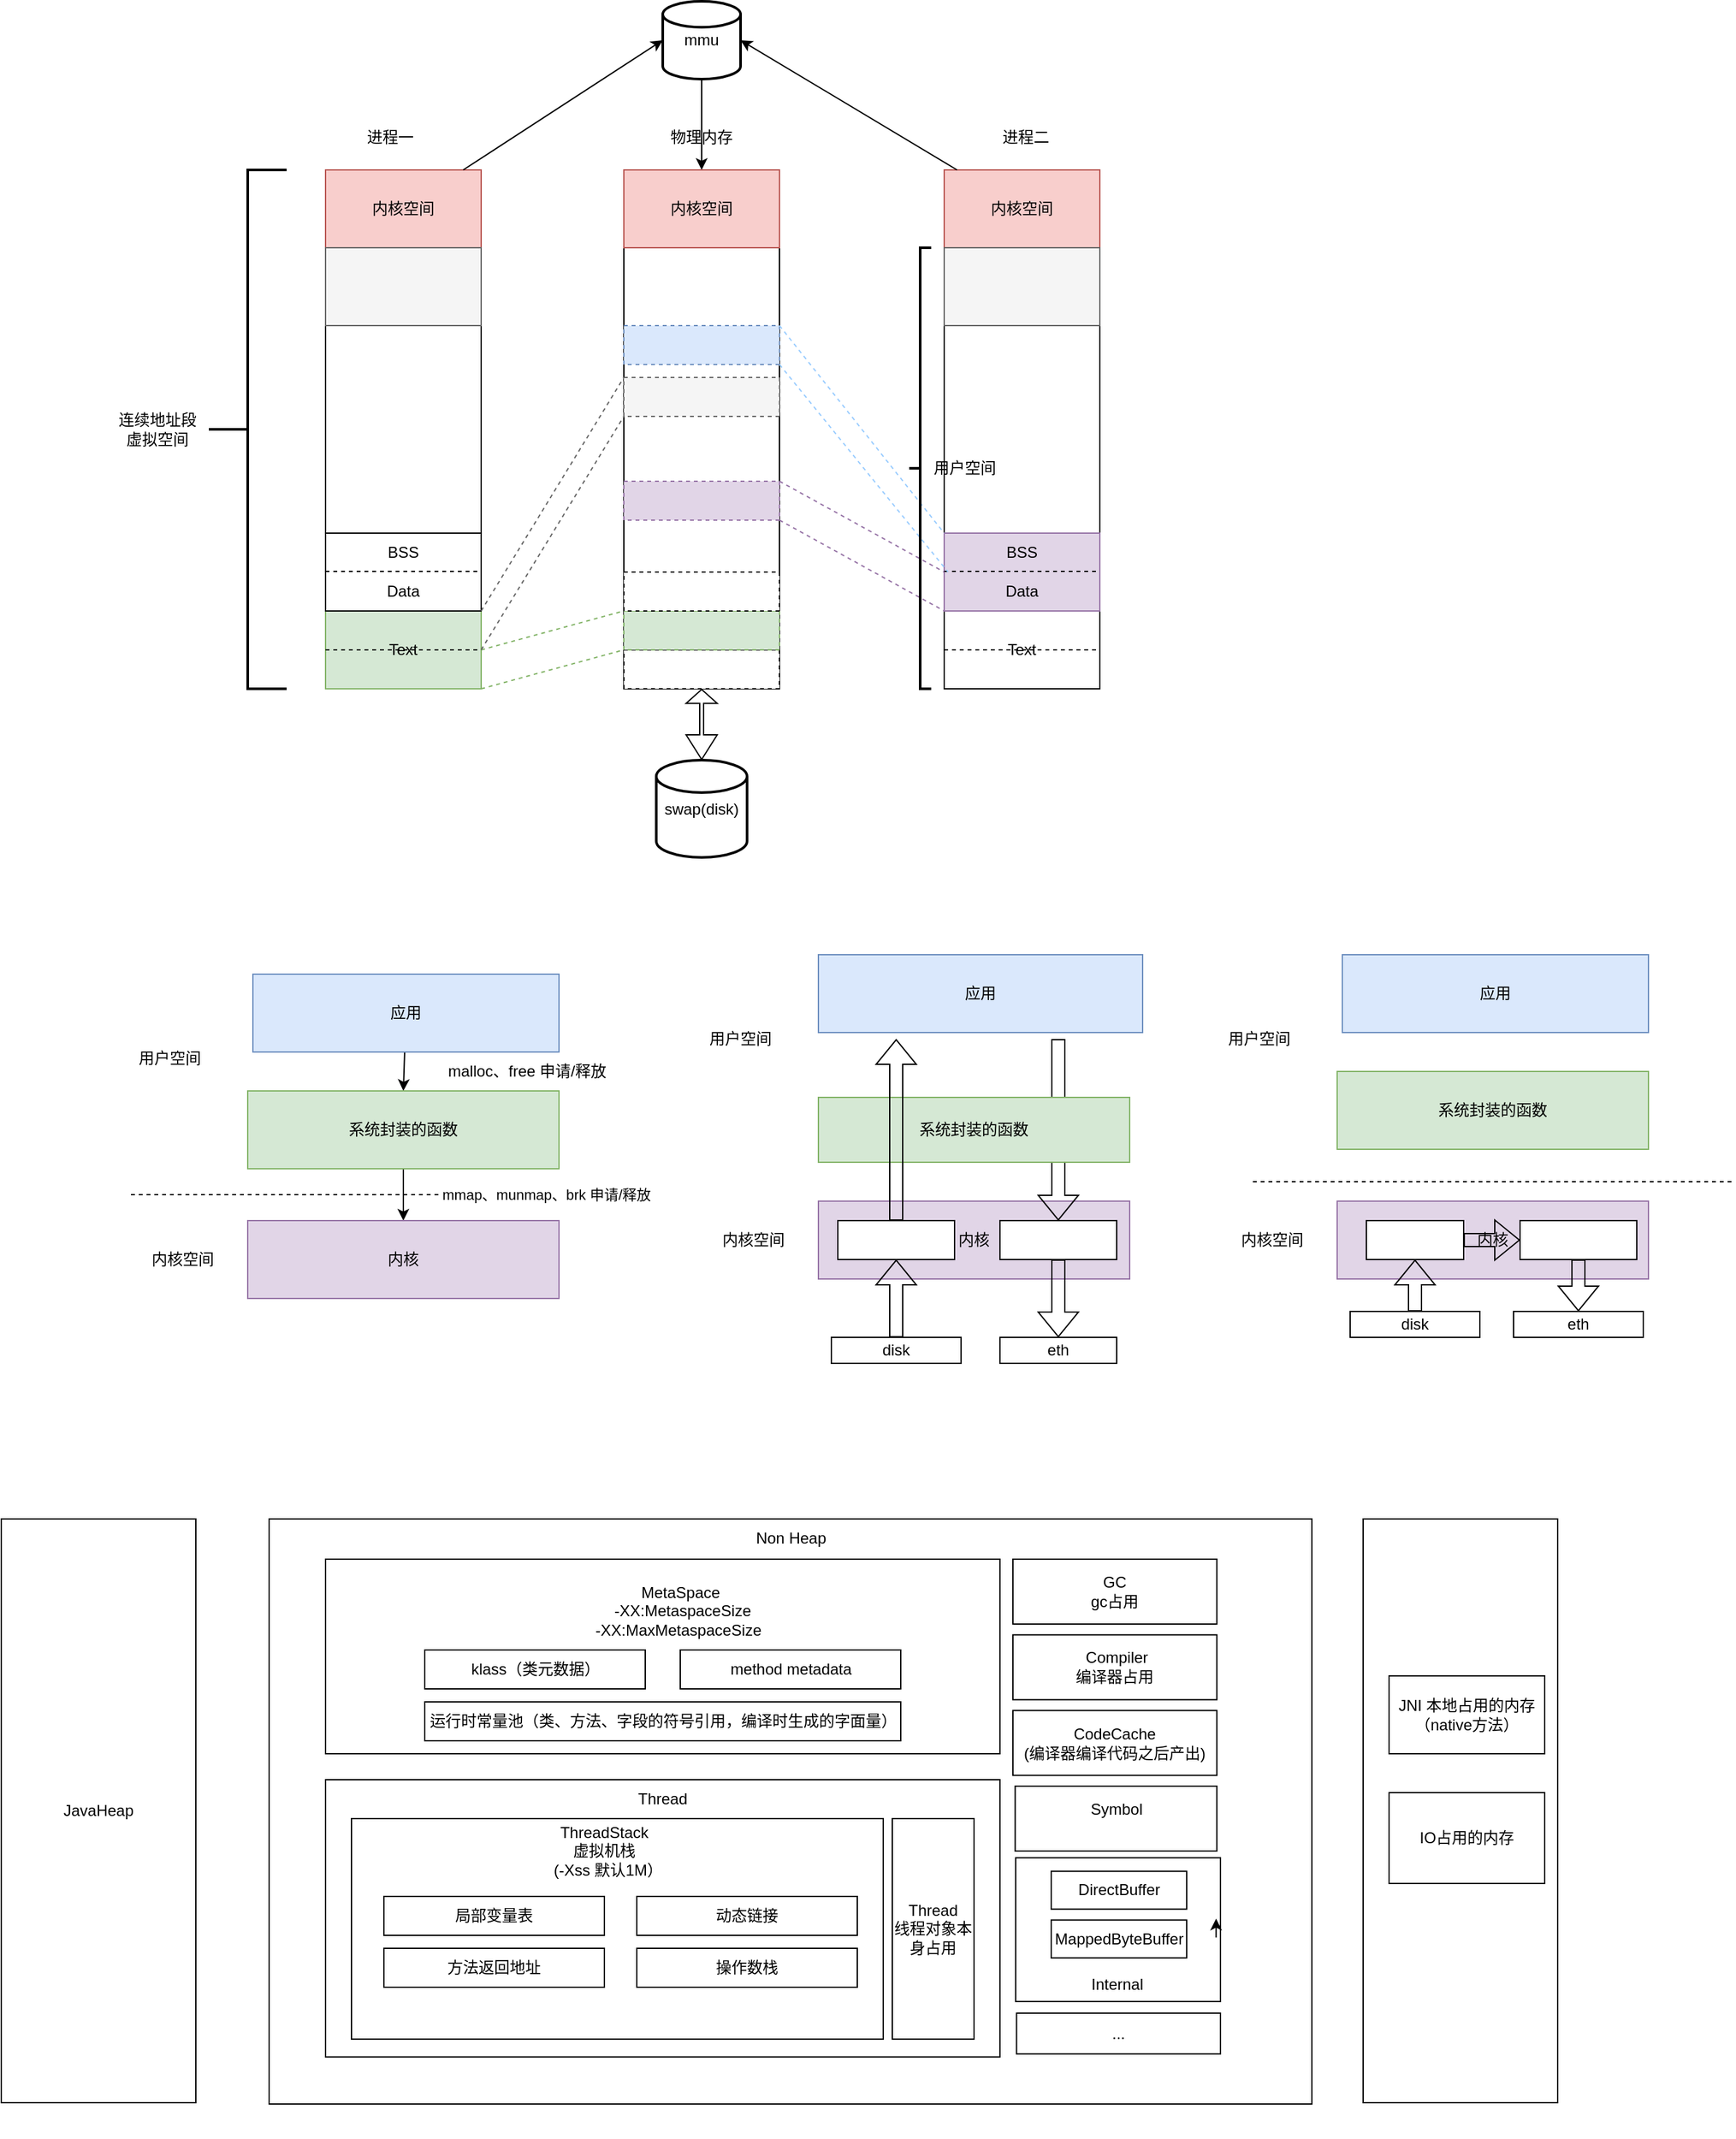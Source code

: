<mxfile version="28.2.8">
  <diagram name="第 1 页" id="RbE0zZEDlsMbj9A2anAU">
    <mxGraphModel dx="2025" dy="1867" grid="1" gridSize="10" guides="1" tooltips="1" connect="1" arrows="1" fold="1" page="1" pageScale="1" pageWidth="827" pageHeight="1169" math="0" shadow="0">
      <root>
        <mxCell id="0" />
        <mxCell id="1" parent="0" />
        <mxCell id="9y9Copx7se7E2T3DfJLC-24" value="内核" style="rounded=0;whiteSpace=wrap;html=1;fillColor=#e1d5e7;strokeColor=#9673a6;" parent="1" vertex="1">
          <mxGeometry x="610" y="895" width="240" height="60" as="geometry" />
        </mxCell>
        <mxCell id="zzDzum1lHBQrz0rzf7VX-42" value="" style="rounded=0;whiteSpace=wrap;html=1;" parent="1" vertex="1">
          <mxGeometry x="460" y="160" width="120" height="340" as="geometry" />
        </mxCell>
        <mxCell id="zzDzum1lHBQrz0rzf7VX-5" value="内核空间" style="rounded=0;whiteSpace=wrap;html=1;fillColor=#f8cecc;strokeColor=#b85450;" parent="1" vertex="1">
          <mxGeometry x="230" y="100" width="120" height="60" as="geometry" />
        </mxCell>
        <mxCell id="zzDzum1lHBQrz0rzf7VX-4" value="" style="rounded=0;whiteSpace=wrap;html=1;" parent="1" vertex="1">
          <mxGeometry x="230" y="220" width="120" height="160" as="geometry" />
        </mxCell>
        <mxCell id="zzDzum1lHBQrz0rzf7VX-14" value="" style="rounded=0;whiteSpace=wrap;html=1;dashed=1;" parent="1" vertex="1">
          <mxGeometry x="460" y="470" width="120" height="30" as="geometry" />
        </mxCell>
        <mxCell id="zzDzum1lHBQrz0rzf7VX-15" value="" style="rounded=0;whiteSpace=wrap;html=1;dashed=1;fillColor=#d5e8d4;strokeColor=#82b366;" parent="1" vertex="1">
          <mxGeometry x="460" y="440" width="120" height="30" as="geometry" />
        </mxCell>
        <mxCell id="zzDzum1lHBQrz0rzf7VX-16" value="" style="rounded=0;whiteSpace=wrap;html=1;dashed=1;" parent="1" vertex="1">
          <mxGeometry x="460" y="410" width="120" height="30" as="geometry" />
        </mxCell>
        <mxCell id="zzDzum1lHBQrz0rzf7VX-18" value="" style="endArrow=none;dashed=1;html=1;rounded=0;exitX=1;exitY=0.5;exitDx=0;exitDy=0;entryX=0;entryY=1;entryDx=0;entryDy=0;fillColor=#d5e8d4;strokeColor=#82b366;" parent="1" target="zzDzum1lHBQrz0rzf7VX-16" edge="1">
          <mxGeometry width="50" height="50" relative="1" as="geometry">
            <mxPoint x="350" y="470" as="sourcePoint" />
            <mxPoint x="550" y="300" as="targetPoint" />
          </mxGeometry>
        </mxCell>
        <mxCell id="zzDzum1lHBQrz0rzf7VX-19" value="" style="endArrow=none;dashed=1;html=1;rounded=0;exitX=1;exitY=1;exitDx=0;exitDy=0;entryX=0;entryY=1;entryDx=0;entryDy=0;fillColor=#d5e8d4;strokeColor=#82b366;" parent="1" target="zzDzum1lHBQrz0rzf7VX-15" edge="1">
          <mxGeometry width="50" height="50" relative="1" as="geometry">
            <mxPoint x="350" y="500" as="sourcePoint" />
            <mxPoint x="470" y="450" as="targetPoint" />
          </mxGeometry>
        </mxCell>
        <mxCell id="zzDzum1lHBQrz0rzf7VX-28" value="Text" style="rounded=0;whiteSpace=wrap;html=1;fillColor=#d5e8d4;strokeColor=#82b366;" parent="1" vertex="1">
          <mxGeometry x="230" y="440" width="120" height="60" as="geometry" />
        </mxCell>
        <mxCell id="zzDzum1lHBQrz0rzf7VX-36" value="" style="endArrow=none;dashed=1;html=1;strokeWidth=1;rounded=0;exitX=0;exitY=0.5;exitDx=0;exitDy=0;entryX=1;entryY=0.5;entryDx=0;entryDy=0;" parent="1" source="zzDzum1lHBQrz0rzf7VX-28" target="zzDzum1lHBQrz0rzf7VX-28" edge="1">
          <mxGeometry width="50" height="50" relative="1" as="geometry">
            <mxPoint x="470" y="350" as="sourcePoint" />
            <mxPoint x="520" y="300" as="targetPoint" />
          </mxGeometry>
        </mxCell>
        <mxCell id="zzDzum1lHBQrz0rzf7VX-37" value="" style="rounded=0;whiteSpace=wrap;html=1;" parent="1" vertex="1">
          <mxGeometry x="230" y="380" width="120" height="60" as="geometry" />
        </mxCell>
        <mxCell id="zzDzum1lHBQrz0rzf7VX-38" value="" style="endArrow=none;dashed=1;html=1;strokeWidth=1;rounded=0;exitX=0;exitY=0.5;exitDx=0;exitDy=0;entryX=1;entryY=0.5;entryDx=0;entryDy=0;" parent="1" edge="1">
          <mxGeometry width="50" height="50" relative="1" as="geometry">
            <mxPoint x="230" y="409.5" as="sourcePoint" />
            <mxPoint x="350" y="409.5" as="targetPoint" />
          </mxGeometry>
        </mxCell>
        <mxCell id="zzDzum1lHBQrz0rzf7VX-40" value="Data" style="text;html=1;align=center;verticalAlign=middle;whiteSpace=wrap;rounded=0;" parent="1" vertex="1">
          <mxGeometry x="260" y="410" width="60" height="30" as="geometry" />
        </mxCell>
        <mxCell id="zzDzum1lHBQrz0rzf7VX-41" value="BSS" style="text;html=1;align=center;verticalAlign=middle;whiteSpace=wrap;rounded=0;" parent="1" vertex="1">
          <mxGeometry x="260" y="380" width="60" height="30" as="geometry" />
        </mxCell>
        <mxCell id="zzDzum1lHBQrz0rzf7VX-43" value="" style="rounded=0;whiteSpace=wrap;html=1;dashed=1;fillColor=#f5f5f5;fontColor=#333333;strokeColor=#666666;" parent="1" vertex="1">
          <mxGeometry x="460" y="260" width="120" height="30" as="geometry" />
        </mxCell>
        <mxCell id="zzDzum1lHBQrz0rzf7VX-44" value="" style="endArrow=none;dashed=1;html=1;rounded=0;exitX=1;exitY=0.5;exitDx=0;exitDy=0;entryX=0;entryY=0;entryDx=0;entryDy=0;fillColor=#f5f5f5;strokeColor=#666666;" parent="1" target="zzDzum1lHBQrz0rzf7VX-43" edge="1">
          <mxGeometry width="50" height="50" relative="1" as="geometry">
            <mxPoint x="350" y="440" as="sourcePoint" />
            <mxPoint x="460" y="410" as="targetPoint" />
          </mxGeometry>
        </mxCell>
        <mxCell id="zzDzum1lHBQrz0rzf7VX-46" value="" style="endArrow=none;dashed=1;html=1;rounded=0;exitX=1;exitY=0.5;exitDx=0;exitDy=0;entryX=0;entryY=1;entryDx=0;entryDy=0;fillColor=#f5f5f5;strokeColor=#666666;" parent="1" source="zzDzum1lHBQrz0rzf7VX-28" target="zzDzum1lHBQrz0rzf7VX-43" edge="1">
          <mxGeometry width="50" height="50" relative="1" as="geometry">
            <mxPoint x="360" y="450" as="sourcePoint" />
            <mxPoint x="470" y="270" as="targetPoint" />
          </mxGeometry>
        </mxCell>
        <mxCell id="zzDzum1lHBQrz0rzf7VX-47" value="内核空间" style="rounded=0;whiteSpace=wrap;html=1;fillColor=#f8cecc;strokeColor=#b85450;" parent="1" vertex="1">
          <mxGeometry x="707" y="100" width="120" height="60" as="geometry" />
        </mxCell>
        <mxCell id="zzDzum1lHBQrz0rzf7VX-48" value="" style="rounded=0;whiteSpace=wrap;html=1;" parent="1" vertex="1">
          <mxGeometry x="707" y="160" width="120" height="220" as="geometry" />
        </mxCell>
        <mxCell id="zzDzum1lHBQrz0rzf7VX-49" value="Text" style="rounded=0;whiteSpace=wrap;html=1;" parent="1" vertex="1">
          <mxGeometry x="707" y="440" width="120" height="60" as="geometry" />
        </mxCell>
        <mxCell id="zzDzum1lHBQrz0rzf7VX-50" value="" style="endArrow=none;dashed=1;html=1;strokeWidth=1;rounded=0;exitX=0;exitY=0.5;exitDx=0;exitDy=0;entryX=1;entryY=0.5;entryDx=0;entryDy=0;" parent="1" source="zzDzum1lHBQrz0rzf7VX-49" target="zzDzum1lHBQrz0rzf7VX-49" edge="1">
          <mxGeometry width="50" height="50" relative="1" as="geometry">
            <mxPoint x="947" y="350" as="sourcePoint" />
            <mxPoint x="997" y="300" as="targetPoint" />
          </mxGeometry>
        </mxCell>
        <mxCell id="zzDzum1lHBQrz0rzf7VX-51" value="" style="rounded=0;whiteSpace=wrap;html=1;fillColor=#e1d5e7;strokeColor=#9673a6;" parent="1" vertex="1">
          <mxGeometry x="707" y="380" width="120" height="60" as="geometry" />
        </mxCell>
        <mxCell id="zzDzum1lHBQrz0rzf7VX-52" value="" style="endArrow=none;dashed=1;html=1;strokeWidth=1;rounded=0;exitX=0;exitY=0.5;exitDx=0;exitDy=0;entryX=1;entryY=0.5;entryDx=0;entryDy=0;" parent="1" edge="1">
          <mxGeometry width="50" height="50" relative="1" as="geometry">
            <mxPoint x="707" y="409.5" as="sourcePoint" />
            <mxPoint x="827" y="409.5" as="targetPoint" />
          </mxGeometry>
        </mxCell>
        <mxCell id="zzDzum1lHBQrz0rzf7VX-53" value="Data" style="text;html=1;align=center;verticalAlign=middle;whiteSpace=wrap;rounded=0;" parent="1" vertex="1">
          <mxGeometry x="737" y="410" width="60" height="30" as="geometry" />
        </mxCell>
        <mxCell id="zzDzum1lHBQrz0rzf7VX-54" value="BSS" style="text;html=1;align=center;verticalAlign=middle;whiteSpace=wrap;rounded=0;" parent="1" vertex="1">
          <mxGeometry x="737" y="380" width="60" height="30" as="geometry" />
        </mxCell>
        <mxCell id="zzDzum1lHBQrz0rzf7VX-55" value="" style="rounded=0;whiteSpace=wrap;html=1;dashed=1;fillColor=#e1d5e7;strokeColor=#9673a6;" parent="1" vertex="1">
          <mxGeometry x="460" y="340" width="120" height="30" as="geometry" />
        </mxCell>
        <mxCell id="zzDzum1lHBQrz0rzf7VX-56" value="" style="rounded=0;whiteSpace=wrap;html=1;dashed=1;fillColor=#dae8fc;strokeColor=#6c8ebf;" parent="1" vertex="1">
          <mxGeometry x="460" y="220" width="120" height="30" as="geometry" />
        </mxCell>
        <mxCell id="zzDzum1lHBQrz0rzf7VX-60" value="" style="endArrow=none;dashed=1;html=1;rounded=0;entryX=0;entryY=1;entryDx=0;entryDy=0;fillColor=#e1d5e7;strokeColor=#9673a6;" parent="1" target="zzDzum1lHBQrz0rzf7VX-51" edge="1">
          <mxGeometry width="50" height="50" relative="1" as="geometry">
            <mxPoint x="580" y="370" as="sourcePoint" />
            <mxPoint x="470" y="270" as="targetPoint" />
          </mxGeometry>
        </mxCell>
        <mxCell id="zzDzum1lHBQrz0rzf7VX-61" value="" style="endArrow=none;dashed=1;html=1;rounded=0;exitX=1;exitY=0;exitDx=0;exitDy=0;entryX=0;entryY=0.5;entryDx=0;entryDy=0;fillColor=#e1d5e7;strokeColor=#9673a6;" parent="1" source="zzDzum1lHBQrz0rzf7VX-55" target="zzDzum1lHBQrz0rzf7VX-51" edge="1">
          <mxGeometry width="50" height="50" relative="1" as="geometry">
            <mxPoint x="588" y="382" as="sourcePoint" />
            <mxPoint x="717" y="450" as="targetPoint" />
          </mxGeometry>
        </mxCell>
        <mxCell id="zzDzum1lHBQrz0rzf7VX-62" value="" style="endArrow=none;dashed=1;html=1;rounded=0;strokeColor=#99CCFF;exitX=1;exitY=1;exitDx=0;exitDy=0;" parent="1" source="zzDzum1lHBQrz0rzf7VX-56" edge="1">
          <mxGeometry width="50" height="50" relative="1" as="geometry">
            <mxPoint x="580" y="220" as="sourcePoint" />
            <mxPoint x="710" y="410" as="targetPoint" />
          </mxGeometry>
        </mxCell>
        <mxCell id="zzDzum1lHBQrz0rzf7VX-63" value="" style="endArrow=none;dashed=1;html=1;rounded=0;entryX=0;entryY=1;entryDx=0;entryDy=0;strokeColor=#99CCFF;exitX=1;exitY=0;exitDx=0;exitDy=0;" parent="1" source="zzDzum1lHBQrz0rzf7VX-56" target="zzDzum1lHBQrz0rzf7VX-48" edge="1">
          <mxGeometry width="50" height="50" relative="1" as="geometry">
            <mxPoint x="610" y="220" as="sourcePoint" />
            <mxPoint x="720" y="420" as="targetPoint" />
          </mxGeometry>
        </mxCell>
        <mxCell id="zzDzum1lHBQrz0rzf7VX-64" value="进程一" style="text;html=1;align=center;verticalAlign=middle;whiteSpace=wrap;rounded=0;" parent="1" vertex="1">
          <mxGeometry x="250" y="60" width="60" height="30" as="geometry" />
        </mxCell>
        <mxCell id="zzDzum1lHBQrz0rzf7VX-65" value="进程二" style="text;html=1;align=center;verticalAlign=middle;whiteSpace=wrap;rounded=0;" parent="1" vertex="1">
          <mxGeometry x="740" y="60" width="60" height="30" as="geometry" />
        </mxCell>
        <mxCell id="zzDzum1lHBQrz0rzf7VX-68" value="" style="strokeWidth=2;html=1;shape=mxgraph.flowchart.annotation_2;align=left;labelPosition=right;pointerEvents=1;" parent="1" vertex="1">
          <mxGeometry x="140" y="100" width="60" height="400" as="geometry" />
        </mxCell>
        <mxCell id="zzDzum1lHBQrz0rzf7VX-69" value="连续地址段&lt;div&gt;虚拟空间&lt;/div&gt;" style="text;html=1;align=center;verticalAlign=middle;resizable=0;points=[];autosize=1;strokeColor=none;fillColor=none;" parent="1" vertex="1">
          <mxGeometry x="60" y="280" width="80" height="40" as="geometry" />
        </mxCell>
        <mxCell id="zzDzum1lHBQrz0rzf7VX-70" value="物理内存" style="text;html=1;align=center;verticalAlign=middle;whiteSpace=wrap;rounded=0;" parent="1" vertex="1">
          <mxGeometry x="490" y="60" width="60" height="30" as="geometry" />
        </mxCell>
        <mxCell id="9y9Copx7se7E2T3DfJLC-10" style="edgeStyle=none;rounded=0;orthogonalLoop=1;jettySize=auto;html=1;entryX=0.5;entryY=0;entryDx=0;entryDy=0;" parent="1" source="zzDzum1lHBQrz0rzf7VX-71" target="9y9Copx7se7E2T3DfJLC-6" edge="1">
          <mxGeometry relative="1" as="geometry" />
        </mxCell>
        <mxCell id="zzDzum1lHBQrz0rzf7VX-71" value="mmu" style="strokeWidth=2;html=1;shape=mxgraph.flowchart.database;whiteSpace=wrap;" parent="1" vertex="1">
          <mxGeometry x="490" y="-30" width="60" height="60" as="geometry" />
        </mxCell>
        <mxCell id="zzDzum1lHBQrz0rzf7VX-72" style="edgeStyle=none;rounded=0;orthogonalLoop=1;jettySize=auto;html=1;entryX=0;entryY=0.5;entryDx=0;entryDy=0;entryPerimeter=0;" parent="1" source="zzDzum1lHBQrz0rzf7VX-5" target="zzDzum1lHBQrz0rzf7VX-71" edge="1">
          <mxGeometry relative="1" as="geometry" />
        </mxCell>
        <mxCell id="zzDzum1lHBQrz0rzf7VX-73" style="edgeStyle=none;rounded=0;orthogonalLoop=1;jettySize=auto;html=1;entryX=1;entryY=0.5;entryDx=0;entryDy=0;entryPerimeter=0;" parent="1" source="zzDzum1lHBQrz0rzf7VX-47" target="zzDzum1lHBQrz0rzf7VX-71" edge="1">
          <mxGeometry relative="1" as="geometry" />
        </mxCell>
        <mxCell id="9y9Copx7se7E2T3DfJLC-11" style="edgeStyle=none;rounded=0;orthogonalLoop=1;jettySize=auto;html=1;entryX=0.5;entryY=0;entryDx=0;entryDy=0;" parent="1" source="9y9Copx7se7E2T3DfJLC-1" target="9y9Copx7se7E2T3DfJLC-2" edge="1">
          <mxGeometry relative="1" as="geometry" />
        </mxCell>
        <mxCell id="9y9Copx7se7E2T3DfJLC-1" value="应用" style="rounded=0;whiteSpace=wrap;html=1;fillColor=#dae8fc;strokeColor=#6c8ebf;" parent="1" vertex="1">
          <mxGeometry x="174" y="720" width="236" height="60" as="geometry" />
        </mxCell>
        <mxCell id="9y9Copx7se7E2T3DfJLC-13" style="edgeStyle=none;rounded=0;orthogonalLoop=1;jettySize=auto;html=1;entryX=0.5;entryY=0;entryDx=0;entryDy=0;" parent="1" source="9y9Copx7se7E2T3DfJLC-2" target="9y9Copx7se7E2T3DfJLC-12" edge="1">
          <mxGeometry relative="1" as="geometry" />
        </mxCell>
        <mxCell id="9y9Copx7se7E2T3DfJLC-2" value="系统封装的函数" style="rounded=0;whiteSpace=wrap;html=1;fillColor=#d5e8d4;strokeColor=#82b366;" parent="1" vertex="1">
          <mxGeometry x="170" y="810" width="240" height="60" as="geometry" />
        </mxCell>
        <mxCell id="9y9Copx7se7E2T3DfJLC-4" value="" style="shape=flexArrow;endArrow=classic;startArrow=classic;html=1;rounded=0;width=3;endSize=3.23;entryX=0.5;entryY=1;entryDx=0;entryDy=0;" parent="1" target="zzDzum1lHBQrz0rzf7VX-14" edge="1">
          <mxGeometry width="100" height="100" relative="1" as="geometry">
            <mxPoint x="520" y="555" as="sourcePoint" />
            <mxPoint x="520" y="510" as="targetPoint" />
          </mxGeometry>
        </mxCell>
        <mxCell id="9y9Copx7se7E2T3DfJLC-5" value="swap(disk)" style="strokeWidth=2;html=1;shape=mxgraph.flowchart.database;whiteSpace=wrap;" parent="1" vertex="1">
          <mxGeometry x="485" y="555" width="70" height="75" as="geometry" />
        </mxCell>
        <mxCell id="9y9Copx7se7E2T3DfJLC-6" value="内核空间" style="rounded=0;whiteSpace=wrap;html=1;fillColor=#f8cecc;strokeColor=#b85450;" parent="1" vertex="1">
          <mxGeometry x="460" y="100" width="120" height="60" as="geometry" />
        </mxCell>
        <mxCell id="9y9Copx7se7E2T3DfJLC-7" value="用户空间" style="strokeWidth=2;html=1;shape=mxgraph.flowchart.annotation_2;align=left;labelPosition=right;pointerEvents=1;" parent="1" vertex="1">
          <mxGeometry x="680" y="160" width="17" height="340" as="geometry" />
        </mxCell>
        <mxCell id="9y9Copx7se7E2T3DfJLC-12" value="内核" style="rounded=0;whiteSpace=wrap;html=1;fillColor=#e1d5e7;strokeColor=#9673a6;" parent="1" vertex="1">
          <mxGeometry x="170" y="910" width="240" height="60" as="geometry" />
        </mxCell>
        <mxCell id="9y9Copx7se7E2T3DfJLC-14" value="" style="endArrow=none;dashed=1;html=1;strokeWidth=1;rounded=0;" parent="1" edge="1">
          <mxGeometry width="50" height="50" relative="1" as="geometry">
            <mxPoint x="80" y="890" as="sourcePoint" />
            <mxPoint x="450" y="890" as="targetPoint" />
          </mxGeometry>
        </mxCell>
        <mxCell id="9y9Copx7se7E2T3DfJLC-19" value="mmap、munmap、brk 申请/释放" style="edgeLabel;html=1;align=center;verticalAlign=middle;resizable=0;points=[];" parent="9y9Copx7se7E2T3DfJLC-14" vertex="1" connectable="0">
          <mxGeometry x="0.292" relative="1" as="geometry">
            <mxPoint x="81" as="offset" />
          </mxGeometry>
        </mxCell>
        <mxCell id="9y9Copx7se7E2T3DfJLC-16" value="用户空间" style="text;html=1;align=center;verticalAlign=middle;whiteSpace=wrap;rounded=0;" parent="1" vertex="1">
          <mxGeometry x="80" y="770" width="60" height="30" as="geometry" />
        </mxCell>
        <mxCell id="9y9Copx7se7E2T3DfJLC-17" value="内核空间" style="text;html=1;align=center;verticalAlign=middle;whiteSpace=wrap;rounded=0;" parent="1" vertex="1">
          <mxGeometry x="90" y="925" width="60" height="30" as="geometry" />
        </mxCell>
        <mxCell id="9y9Copx7se7E2T3DfJLC-18" value="malloc、free 申请/释放" style="text;html=1;align=center;verticalAlign=middle;resizable=0;points=[];autosize=1;strokeColor=none;fillColor=none;" parent="1" vertex="1">
          <mxGeometry x="310" y="780" width="150" height="30" as="geometry" />
        </mxCell>
        <mxCell id="9y9Copx7se7E2T3DfJLC-86" style="edgeStyle=none;rounded=0;orthogonalLoop=1;jettySize=auto;html=1;entryX=0.5;entryY=0;entryDx=0;entryDy=0;shape=flexArrow;" parent="1" target="9y9Copx7se7E2T3DfJLC-61" edge="1">
          <mxGeometry relative="1" as="geometry">
            <mxPoint x="795" y="770" as="sourcePoint" />
          </mxGeometry>
        </mxCell>
        <mxCell id="9y9Copx7se7E2T3DfJLC-21" value="应用" style="rounded=0;whiteSpace=wrap;html=1;fillColor=#dae8fc;strokeColor=#6c8ebf;" parent="1" vertex="1">
          <mxGeometry x="610" y="705" width="250" height="60" as="geometry" />
        </mxCell>
        <mxCell id="9y9Copx7se7E2T3DfJLC-23" value="系统封装的函数" style="rounded=0;whiteSpace=wrap;html=1;fillColor=#d5e8d4;strokeColor=#82b366;" parent="1" vertex="1">
          <mxGeometry x="610" y="815" width="240" height="50" as="geometry" />
        </mxCell>
        <mxCell id="9y9Copx7se7E2T3DfJLC-27" value="用户空间" style="text;html=1;align=center;verticalAlign=middle;whiteSpace=wrap;rounded=0;" parent="1" vertex="1">
          <mxGeometry x="520" y="755" width="60" height="30" as="geometry" />
        </mxCell>
        <mxCell id="9y9Copx7se7E2T3DfJLC-28" value="内核空间" style="text;html=1;align=center;verticalAlign=middle;whiteSpace=wrap;rounded=0;" parent="1" vertex="1">
          <mxGeometry x="530" y="910" width="60" height="30" as="geometry" />
        </mxCell>
        <mxCell id="9y9Copx7se7E2T3DfJLC-42" value="应用" style="rounded=0;whiteSpace=wrap;html=1;fillColor=#dae8fc;strokeColor=#6c8ebf;" parent="1" vertex="1">
          <mxGeometry x="1014" y="705" width="236" height="60" as="geometry" />
        </mxCell>
        <mxCell id="9y9Copx7se7E2T3DfJLC-45" value="系统封装的函数" style="rounded=0;whiteSpace=wrap;html=1;fillColor=#d5e8d4;strokeColor=#82b366;" parent="1" vertex="1">
          <mxGeometry x="1010" y="795" width="240" height="60" as="geometry" />
        </mxCell>
        <mxCell id="9y9Copx7se7E2T3DfJLC-47" value="内核" style="rounded=0;whiteSpace=wrap;html=1;fillColor=#e1d5e7;strokeColor=#9673a6;" parent="1" vertex="1">
          <mxGeometry x="1010" y="895" width="240" height="60" as="geometry" />
        </mxCell>
        <mxCell id="9y9Copx7se7E2T3DfJLC-48" value="用户空间" style="text;html=1;align=center;verticalAlign=middle;whiteSpace=wrap;rounded=0;" parent="1" vertex="1">
          <mxGeometry x="920" y="755" width="60" height="30" as="geometry" />
        </mxCell>
        <mxCell id="9y9Copx7se7E2T3DfJLC-49" value="内核空间" style="text;html=1;align=center;verticalAlign=middle;whiteSpace=wrap;rounded=0;" parent="1" vertex="1">
          <mxGeometry x="930" y="910" width="60" height="30" as="geometry" />
        </mxCell>
        <mxCell id="9y9Copx7se7E2T3DfJLC-50" style="edgeStyle=none;rounded=0;orthogonalLoop=1;jettySize=auto;html=1;entryX=0.5;entryY=1;entryDx=0;entryDy=0;shape=flexArrow;" parent="1" target="9y9Copx7se7E2T3DfJLC-62" edge="1">
          <mxGeometry relative="1" as="geometry">
            <mxPoint x="1070" y="980" as="sourcePoint" />
          </mxGeometry>
        </mxCell>
        <mxCell id="9y9Copx7se7E2T3DfJLC-53" style="edgeStyle=none;rounded=0;orthogonalLoop=1;jettySize=auto;html=1;entryX=0.5;entryY=0;entryDx=0;entryDy=0;exitX=0.5;exitY=1;exitDx=0;exitDy=0;shape=flexArrow;" parent="1" source="9y9Copx7se7E2T3DfJLC-63" target="9y9Copx7se7E2T3DfJLC-59" edge="1">
          <mxGeometry relative="1" as="geometry">
            <mxPoint x="1190" y="980" as="targetPoint" />
          </mxGeometry>
        </mxCell>
        <mxCell id="9y9Copx7se7E2T3DfJLC-54" value="" style="endArrow=none;dashed=1;html=1;strokeWidth=1;rounded=0;" parent="1" edge="1">
          <mxGeometry width="50" height="50" relative="1" as="geometry">
            <mxPoint x="945" y="880" as="sourcePoint" />
            <mxPoint x="1315" y="880" as="targetPoint" />
          </mxGeometry>
        </mxCell>
        <mxCell id="9y9Copx7se7E2T3DfJLC-81" style="edgeStyle=none;rounded=0;orthogonalLoop=1;jettySize=auto;html=1;entryX=0.5;entryY=1;entryDx=0;entryDy=0;shape=flexArrow;" parent="1" source="9y9Copx7se7E2T3DfJLC-55" target="9y9Copx7se7E2T3DfJLC-60" edge="1">
          <mxGeometry relative="1" as="geometry" />
        </mxCell>
        <mxCell id="9y9Copx7se7E2T3DfJLC-55" value="disk" style="rounded=0;whiteSpace=wrap;html=1;" parent="1" vertex="1">
          <mxGeometry x="620" y="1000" width="100" height="20" as="geometry" />
        </mxCell>
        <mxCell id="9y9Copx7se7E2T3DfJLC-57" value="eth" style="rounded=0;whiteSpace=wrap;html=1;" parent="1" vertex="1">
          <mxGeometry x="750" y="1000" width="90" height="20" as="geometry" />
        </mxCell>
        <mxCell id="9y9Copx7se7E2T3DfJLC-58" value="disk" style="rounded=0;whiteSpace=wrap;html=1;" parent="1" vertex="1">
          <mxGeometry x="1020" y="980" width="100" height="20" as="geometry" />
        </mxCell>
        <mxCell id="9y9Copx7se7E2T3DfJLC-59" value="eth" style="rounded=0;whiteSpace=wrap;html=1;" parent="1" vertex="1">
          <mxGeometry x="1146" y="980" width="100" height="20" as="geometry" />
        </mxCell>
        <mxCell id="9y9Copx7se7E2T3DfJLC-85" style="edgeStyle=none;rounded=0;orthogonalLoop=1;jettySize=auto;html=1;shape=flexArrow;" parent="1" source="9y9Copx7se7E2T3DfJLC-60" edge="1">
          <mxGeometry relative="1" as="geometry">
            <mxPoint x="670" y="770" as="targetPoint" />
          </mxGeometry>
        </mxCell>
        <mxCell id="9y9Copx7se7E2T3DfJLC-60" value="" style="rounded=0;whiteSpace=wrap;html=1;" parent="1" vertex="1">
          <mxGeometry x="625" y="910" width="90" height="30" as="geometry" />
        </mxCell>
        <mxCell id="9y9Copx7se7E2T3DfJLC-84" style="edgeStyle=none;rounded=0;orthogonalLoop=1;jettySize=auto;html=1;shape=flexArrow;" parent="1" source="9y9Copx7se7E2T3DfJLC-61" target="9y9Copx7se7E2T3DfJLC-57" edge="1">
          <mxGeometry relative="1" as="geometry" />
        </mxCell>
        <mxCell id="9y9Copx7se7E2T3DfJLC-61" value="" style="rounded=0;whiteSpace=wrap;html=1;" parent="1" vertex="1">
          <mxGeometry x="750" y="910" width="90" height="30" as="geometry" />
        </mxCell>
        <mxCell id="9y9Copx7se7E2T3DfJLC-87" style="edgeStyle=none;rounded=0;orthogonalLoop=1;jettySize=auto;html=1;shape=flexArrow;" parent="1" source="9y9Copx7se7E2T3DfJLC-62" target="9y9Copx7se7E2T3DfJLC-63" edge="1">
          <mxGeometry relative="1" as="geometry" />
        </mxCell>
        <mxCell id="9y9Copx7se7E2T3DfJLC-62" value="" style="rounded=0;whiteSpace=wrap;html=1;" parent="1" vertex="1">
          <mxGeometry x="1032.5" y="910" width="75" height="30" as="geometry" />
        </mxCell>
        <mxCell id="9y9Copx7se7E2T3DfJLC-63" value="" style="rounded=0;whiteSpace=wrap;html=1;" parent="1" vertex="1">
          <mxGeometry x="1151" y="910" width="90" height="30" as="geometry" />
        </mxCell>
        <mxCell id="9y9Copx7se7E2T3DfJLC-67" value="" style="rounded=0;whiteSpace=wrap;html=1;fillColor=#f5f5f5;strokeColor=#666666;fontColor=#333333;" parent="1" vertex="1">
          <mxGeometry x="230" y="160" width="120" height="60" as="geometry" />
        </mxCell>
        <mxCell id="9y9Copx7se7E2T3DfJLC-69" value="" style="rounded=0;whiteSpace=wrap;html=1;fillColor=#f5f5f5;strokeColor=#666666;fontColor=#333333;" parent="1" vertex="1">
          <mxGeometry x="707" y="160" width="120" height="60" as="geometry" />
        </mxCell>
        <mxCell id="zZtS3_ilHBVQIf3lF5zK-96" value="" style="rounded=0;whiteSpace=wrap;html=1;" vertex="1" parent="1">
          <mxGeometry x="1030" y="1140" width="150" height="450" as="geometry" />
        </mxCell>
        <mxCell id="zZtS3_ilHBVQIf3lF5zK-97" value="" style="group" vertex="1" connectable="0" parent="1">
          <mxGeometry x="230" y="1171" width="790" height="445.714" as="geometry" />
        </mxCell>
        <mxCell id="zZtS3_ilHBVQIf3lF5zK-98" value="" style="rounded=0;whiteSpace=wrap;html=1;" vertex="1" parent="zZtS3_ilHBVQIf3lF5zK-97">
          <mxGeometry x="-43.5" y="-31" width="804" height="451" as="geometry" />
        </mxCell>
        <mxCell id="zZtS3_ilHBVQIf3lF5zK-99" value="" style="rounded=0;whiteSpace=wrap;html=1;" vertex="1" parent="zZtS3_ilHBVQIf3lF5zK-97">
          <mxGeometry width="520" height="150" as="geometry" />
        </mxCell>
        <mxCell id="zZtS3_ilHBVQIf3lF5zK-100" value="klass（类元数据）" style="rounded=0;whiteSpace=wrap;html=1;" vertex="1" parent="zZtS3_ilHBVQIf3lF5zK-97">
          <mxGeometry x="76.5" y="70" width="170.0" height="30" as="geometry" />
        </mxCell>
        <mxCell id="zZtS3_ilHBVQIf3lF5zK-101" value="method metadata" style="rounded=0;whiteSpace=wrap;html=1;" vertex="1" parent="zZtS3_ilHBVQIf3lF5zK-97">
          <mxGeometry x="273.5" y="70" width="170.0" height="30" as="geometry" />
        </mxCell>
        <mxCell id="zZtS3_ilHBVQIf3lF5zK-102" value="运行时常量池（类、方法、字段的符号引用，编译时生成的字面量）" style="rounded=0;whiteSpace=wrap;html=1;" vertex="1" parent="zZtS3_ilHBVQIf3lF5zK-97">
          <mxGeometry x="76.5" y="110" width="367.0" height="30" as="geometry" />
        </mxCell>
        <mxCell id="zZtS3_ilHBVQIf3lF5zK-103" value="MetaSpace&amp;nbsp;&lt;br&gt;&lt;span style=&quot;background-color: transparent;&quot;&gt;-XX:MetaspaceSize&lt;br&gt;&lt;/span&gt;&lt;span style=&quot;background-color: transparent;&quot;&gt;-XX:MaxMetaspaceSize&lt;/span&gt;&amp;nbsp;&amp;nbsp;" style="text;html=1;whiteSpace=wrap;strokeColor=none;fillColor=none;align=center;verticalAlign=middle;rounded=0;" vertex="1" parent="zZtS3_ilHBVQIf3lF5zK-97">
          <mxGeometry x="93.5" y="20" width="363" height="40" as="geometry" />
        </mxCell>
        <mxCell id="zZtS3_ilHBVQIf3lF5zK-104" value="" style="group" vertex="1" connectable="0" parent="zZtS3_ilHBVQIf3lF5zK-97">
          <mxGeometry x="530" width="160" height="400" as="geometry" />
        </mxCell>
        <mxCell id="zZtS3_ilHBVQIf3lF5zK-105" value="&lt;div&gt;&lt;br&gt;&lt;/div&gt;" style="rounded=0;whiteSpace=wrap;html=1;container=0;" vertex="1" parent="zZtS3_ilHBVQIf3lF5zK-104">
          <mxGeometry x="2.127" y="230.212" width="157.873" height="110.816" as="geometry" />
        </mxCell>
        <mxCell id="zZtS3_ilHBVQIf3lF5zK-106" value="CodeCache&lt;br&gt;(编译器编译代码之后产出)" style="rounded=0;whiteSpace=wrap;html=1;container=0;" vertex="1" parent="zZtS3_ilHBVQIf3lF5zK-104">
          <mxGeometry y="116.668" width="157.225" height="50.0" as="geometry" />
        </mxCell>
        <mxCell id="zZtS3_ilHBVQIf3lF5zK-107" value="GC&lt;br&gt;gc占用" style="rounded=0;whiteSpace=wrap;html=1;container=0;" vertex="1" parent="zZtS3_ilHBVQIf3lF5zK-104">
          <mxGeometry width="157.225" height="50.0" as="geometry" />
        </mxCell>
        <mxCell id="zZtS3_ilHBVQIf3lF5zK-108" value="&amp;nbsp;Compiler&lt;br&gt;编译器占用" style="rounded=0;whiteSpace=wrap;html=1;container=0;" vertex="1" parent="zZtS3_ilHBVQIf3lF5zK-104">
          <mxGeometry y="58.334" width="157.225" height="50.0" as="geometry" />
        </mxCell>
        <mxCell id="zZtS3_ilHBVQIf3lF5zK-109" value="Symbol&lt;div&gt;&lt;br/&gt;&lt;/div&gt;" style="rounded=0;whiteSpace=wrap;html=1;container=0;" vertex="1" parent="zZtS3_ilHBVQIf3lF5zK-104">
          <mxGeometry x="1.723" y="175.002" width="155.502" height="50.0" as="geometry" />
        </mxCell>
        <mxCell id="zZtS3_ilHBVQIf3lF5zK-110" value="DirectBuffer" style="rounded=0;whiteSpace=wrap;html=1;container=0;" vertex="1" parent="zZtS3_ilHBVQIf3lF5zK-104">
          <mxGeometry x="29.515" y="240.627" width="104.436" height="29.167" as="geometry" />
        </mxCell>
        <mxCell id="zZtS3_ilHBVQIf3lF5zK-111" style="edgeStyle=orthogonalEdgeStyle;rounded=0;orthogonalLoop=1;jettySize=auto;html=1;exitX=1;exitY=1;exitDx=0;exitDy=0;entryX=1;entryY=0.75;entryDx=0;entryDy=0;" edge="1" parent="zZtS3_ilHBVQIf3lF5zK-104">
          <mxGeometry relative="1" as="geometry">
            <mxPoint x="156.654" y="291.669" as="sourcePoint" />
            <mxPoint x="156.654" y="277.086" as="targetPoint" />
          </mxGeometry>
        </mxCell>
        <mxCell id="zZtS3_ilHBVQIf3lF5zK-112" value="MappedByteBuffer" style="rounded=0;whiteSpace=wrap;html=1;container=0;" vertex="1" parent="zZtS3_ilHBVQIf3lF5zK-104">
          <mxGeometry x="29.512" y="278.208" width="104.436" height="29.167" as="geometry" />
        </mxCell>
        <mxCell id="zZtS3_ilHBVQIf3lF5zK-113" value="Internal" style="text;html=1;whiteSpace=wrap;strokeColor=none;fillColor=none;align=center;verticalAlign=middle;rounded=0;" vertex="1" parent="zZtS3_ilHBVQIf3lF5zK-104">
          <mxGeometry x="53.318" y="314.106" width="55.491" height="26.923" as="geometry" />
        </mxCell>
        <mxCell id="zZtS3_ilHBVQIf3lF5zK-114" value="&lt;div&gt;...&lt;/div&gt;" style="rounded=0;whiteSpace=wrap;html=1;container=0;" vertex="1" parent="zZtS3_ilHBVQIf3lF5zK-104">
          <mxGeometry x="2.776" y="350" width="157.224" height="31.395" as="geometry" />
        </mxCell>
        <mxCell id="zZtS3_ilHBVQIf3lF5zK-115" value="" style="group" vertex="1" connectable="0" parent="1">
          <mxGeometry x="230" y="1341" width="520" height="213.75" as="geometry" />
        </mxCell>
        <mxCell id="zZtS3_ilHBVQIf3lF5zK-116" value="" style="rounded=0;whiteSpace=wrap;html=1;" vertex="1" parent="zZtS3_ilHBVQIf3lF5zK-115">
          <mxGeometry width="520" height="213.75" as="geometry" />
        </mxCell>
        <mxCell id="zZtS3_ilHBVQIf3lF5zK-117" value="Thread&lt;div&gt;线程对象本身占用&lt;/div&gt;" style="rounded=0;whiteSpace=wrap;html=1;" vertex="1" parent="zZtS3_ilHBVQIf3lF5zK-115">
          <mxGeometry x="437" y="30" width="63" height="170" as="geometry" />
        </mxCell>
        <mxCell id="zZtS3_ilHBVQIf3lF5zK-118" value="" style="group" vertex="1" connectable="0" parent="zZtS3_ilHBVQIf3lF5zK-115">
          <mxGeometry x="20" y="30" width="410" height="170" as="geometry" />
        </mxCell>
        <mxCell id="zZtS3_ilHBVQIf3lF5zK-119" value="" style="rounded=0;whiteSpace=wrap;html=1;" vertex="1" parent="zZtS3_ilHBVQIf3lF5zK-118">
          <mxGeometry width="410" height="170" as="geometry" />
        </mxCell>
        <mxCell id="zZtS3_ilHBVQIf3lF5zK-120" value="动态链接" style="rounded=0;whiteSpace=wrap;html=1;" vertex="1" parent="zZtS3_ilHBVQIf3lF5zK-118">
          <mxGeometry x="220" y="60" width="170" height="30" as="geometry" />
        </mxCell>
        <mxCell id="zZtS3_ilHBVQIf3lF5zK-121" value="局部变量表" style="rounded=0;whiteSpace=wrap;html=1;" vertex="1" parent="zZtS3_ilHBVQIf3lF5zK-118">
          <mxGeometry x="25" y="60" width="170" height="30" as="geometry" />
        </mxCell>
        <mxCell id="zZtS3_ilHBVQIf3lF5zK-122" value="操作数栈" style="rounded=0;whiteSpace=wrap;html=1;" vertex="1" parent="zZtS3_ilHBVQIf3lF5zK-118">
          <mxGeometry x="220" y="100" width="170" height="30" as="geometry" />
        </mxCell>
        <mxCell id="zZtS3_ilHBVQIf3lF5zK-123" value="方法返回地址" style="rounded=0;whiteSpace=wrap;html=1;" vertex="1" parent="zZtS3_ilHBVQIf3lF5zK-118">
          <mxGeometry x="25" y="100" width="170" height="30" as="geometry" />
        </mxCell>
        <mxCell id="zZtS3_ilHBVQIf3lF5zK-124" value="ThreadStack&lt;br&gt;虚拟机栈&lt;br&gt;(-Xss 默认1M）" style="text;html=1;whiteSpace=wrap;strokeColor=none;fillColor=none;align=center;verticalAlign=middle;rounded=0;" vertex="1" parent="zZtS3_ilHBVQIf3lF5zK-118">
          <mxGeometry x="155" y="10" width="80" height="30" as="geometry" />
        </mxCell>
        <mxCell id="zZtS3_ilHBVQIf3lF5zK-125" value="Thread" style="text;html=1;whiteSpace=wrap;strokeColor=none;fillColor=none;align=center;verticalAlign=middle;rounded=0;" vertex="1" parent="zZtS3_ilHBVQIf3lF5zK-115">
          <mxGeometry x="230" width="60" height="30" as="geometry" />
        </mxCell>
        <mxCell id="zZtS3_ilHBVQIf3lF5zK-126" value="Non Heap" style="text;html=1;whiteSpace=wrap;strokeColor=none;fillColor=none;align=center;verticalAlign=middle;rounded=0;" vertex="1" parent="1">
          <mxGeometry x="558.5" y="1140" width="60" height="30" as="geometry" />
        </mxCell>
        <mxCell id="zZtS3_ilHBVQIf3lF5zK-127" value="JNI 本地占用的内存&lt;div&gt;（native方法）&lt;/div&gt;" style="rounded=0;whiteSpace=wrap;html=1;" vertex="1" parent="1">
          <mxGeometry x="1050" y="1261" width="120" height="60" as="geometry" />
        </mxCell>
        <mxCell id="zZtS3_ilHBVQIf3lF5zK-128" value="IO占用的内存" style="rounded=0;whiteSpace=wrap;html=1;" vertex="1" parent="1">
          <mxGeometry x="1050" y="1351" width="120" height="70" as="geometry" />
        </mxCell>
        <mxCell id="zZtS3_ilHBVQIf3lF5zK-129" value="JavaHeap" style="rounded=0;whiteSpace=wrap;html=1;" vertex="1" parent="1">
          <mxGeometry x="-20" y="1140" width="150" height="450" as="geometry" />
        </mxCell>
      </root>
    </mxGraphModel>
  </diagram>
</mxfile>
